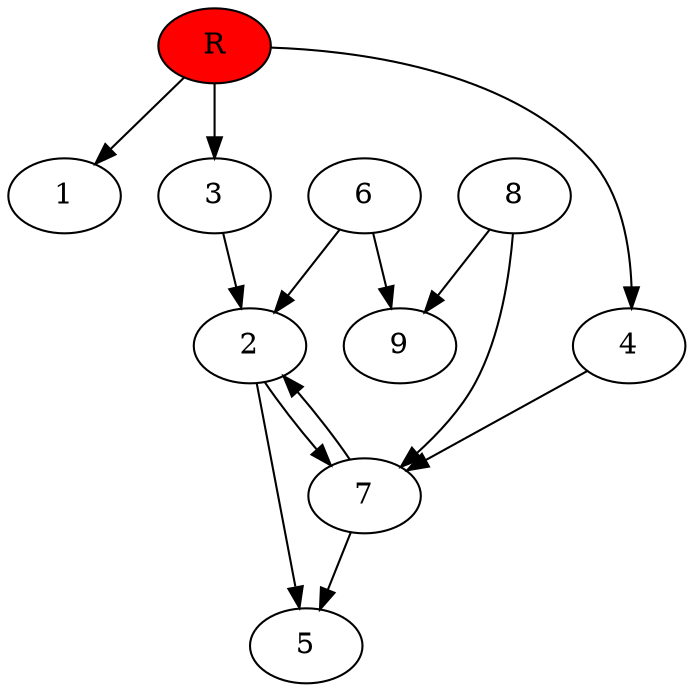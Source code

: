 digraph prb19551 {
	1
	2
	3
	4
	5
	6
	7
	8
	R [fillcolor="#ff0000" style=filled]
	2 -> 5
	2 -> 7
	3 -> 2
	4 -> 7
	6 -> 2
	6 -> 9
	7 -> 2
	7 -> 5
	8 -> 7
	8 -> 9
	R -> 1
	R -> 3
	R -> 4
}

